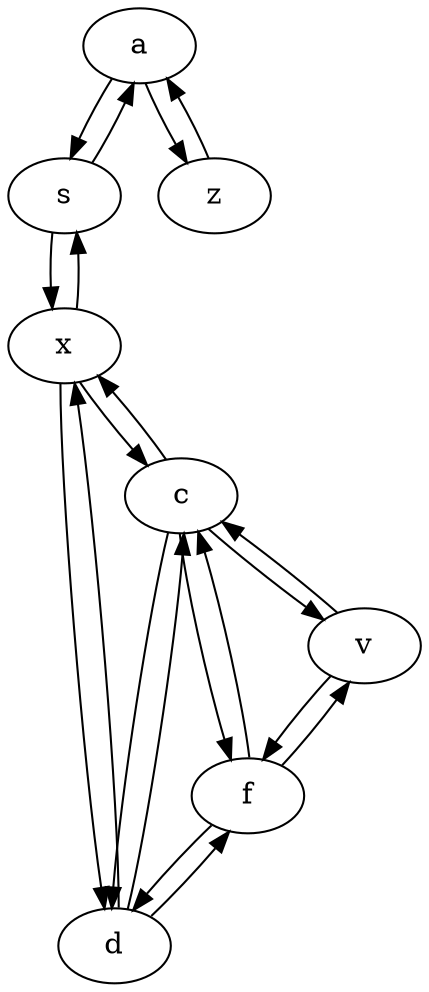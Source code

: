 digraph BST { a; a -> s; a -> z; s; s -> a; s -> x; d; d -> x; d -> f; d -> c; f; f -> d; f -> c; f -> v; z; z -> a; x; x -> s; x -> d; x -> c; c; c -> x; c -> d; c -> f; c -> v; v; v -> c; v -> f }
